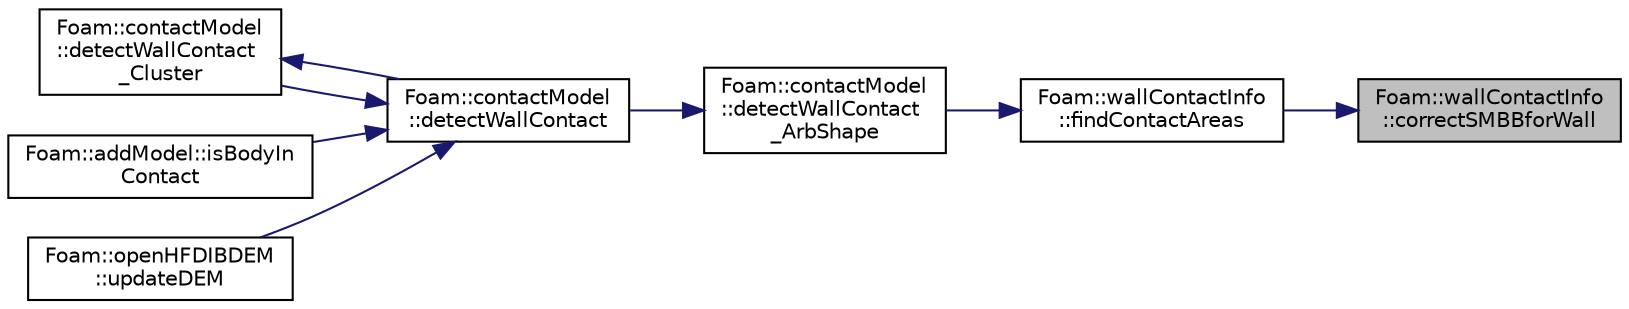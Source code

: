 digraph "Foam::wallContactInfo::correctSMBBforWall"
{
 // LATEX_PDF_SIZE
  edge [fontname="Helvetica",fontsize="10",labelfontname="Helvetica",labelfontsize="10"];
  node [fontname="Helvetica",fontsize="10",shape=record];
  rankdir="RL";
  Node1 [label="Foam::wallContactInfo\l::correctSMBBforWall",height=0.2,width=0.4,color="black", fillcolor="grey75", style="filled", fontcolor="black",tooltip=" "];
  Node1 -> Node2 [dir="back",color="midnightblue",fontsize="10",style="solid"];
  Node2 [label="Foam::wallContactInfo\l::findContactAreas",height=0.2,width=0.4,color="black", fillcolor="white", style="filled",URL="$classFoam_1_1wallContactInfo.html#a76bcd73066e3c881e09c557bdb1b307a",tooltip=" "];
  Node2 -> Node3 [dir="back",color="midnightblue",fontsize="10",style="solid"];
  Node3 [label="Foam::contactModel\l::detectWallContact\l_ArbShape",height=0.2,width=0.4,color="black", fillcolor="white", style="filled",URL="$namespaceFoam_1_1contactModel.html#a514e84f4ba975cdbb1fca066f30f4342",tooltip=" "];
  Node3 -> Node4 [dir="back",color="midnightblue",fontsize="10",style="solid"];
  Node4 [label="Foam::contactModel\l::detectWallContact",height=0.2,width=0.4,color="black", fillcolor="white", style="filled",URL="$namespaceFoam_1_1contactModel.html#a026dac52f7799691f42d0dba58ba5236",tooltip=" "];
  Node4 -> Node5 [dir="back",color="midnightblue",fontsize="10",style="solid"];
  Node5 [label="Foam::contactModel\l::detectWallContact\l_Cluster",height=0.2,width=0.4,color="black", fillcolor="white", style="filled",URL="$namespaceFoam_1_1contactModel.html#adac49abbe04527f56bfe54cb253453ed",tooltip=" "];
  Node5 -> Node4 [dir="back",color="midnightblue",fontsize="10",style="solid"];
  Node4 -> Node6 [dir="back",color="midnightblue",fontsize="10",style="solid"];
  Node6 [label="Foam::addModel::isBodyIn\lContact",height=0.2,width=0.4,color="black", fillcolor="white", style="filled",URL="$classFoam_1_1addModel.html#a6ebc08e73279bee94a8e7a317c2d57be",tooltip=" "];
  Node4 -> Node7 [dir="back",color="midnightblue",fontsize="10",style="solid"];
  Node7 [label="Foam::openHFDIBDEM\l::updateDEM",height=0.2,width=0.4,color="black", fillcolor="white", style="filled",URL="$classFoam_1_1openHFDIBDEM.html#a631520a4cab61268624eada0bb3497f0",tooltip=" "];
}
